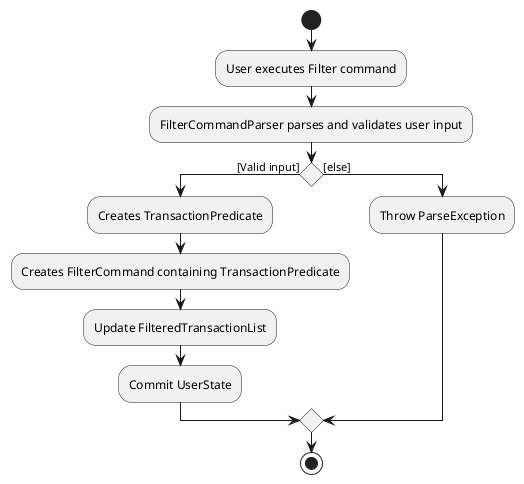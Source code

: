 @startuml
start
:User executes Filter command;
:FilterCommandParser parses and validates user input;

if() then ([Valid input])

:Creates TransactionPredicate;
:Creates FilterCommand containing TransactionPredicate;
:Update FilteredTransactionList;
:Commit UserState;

else([else])
:Throw ParseException;
endif

stop

@enduml